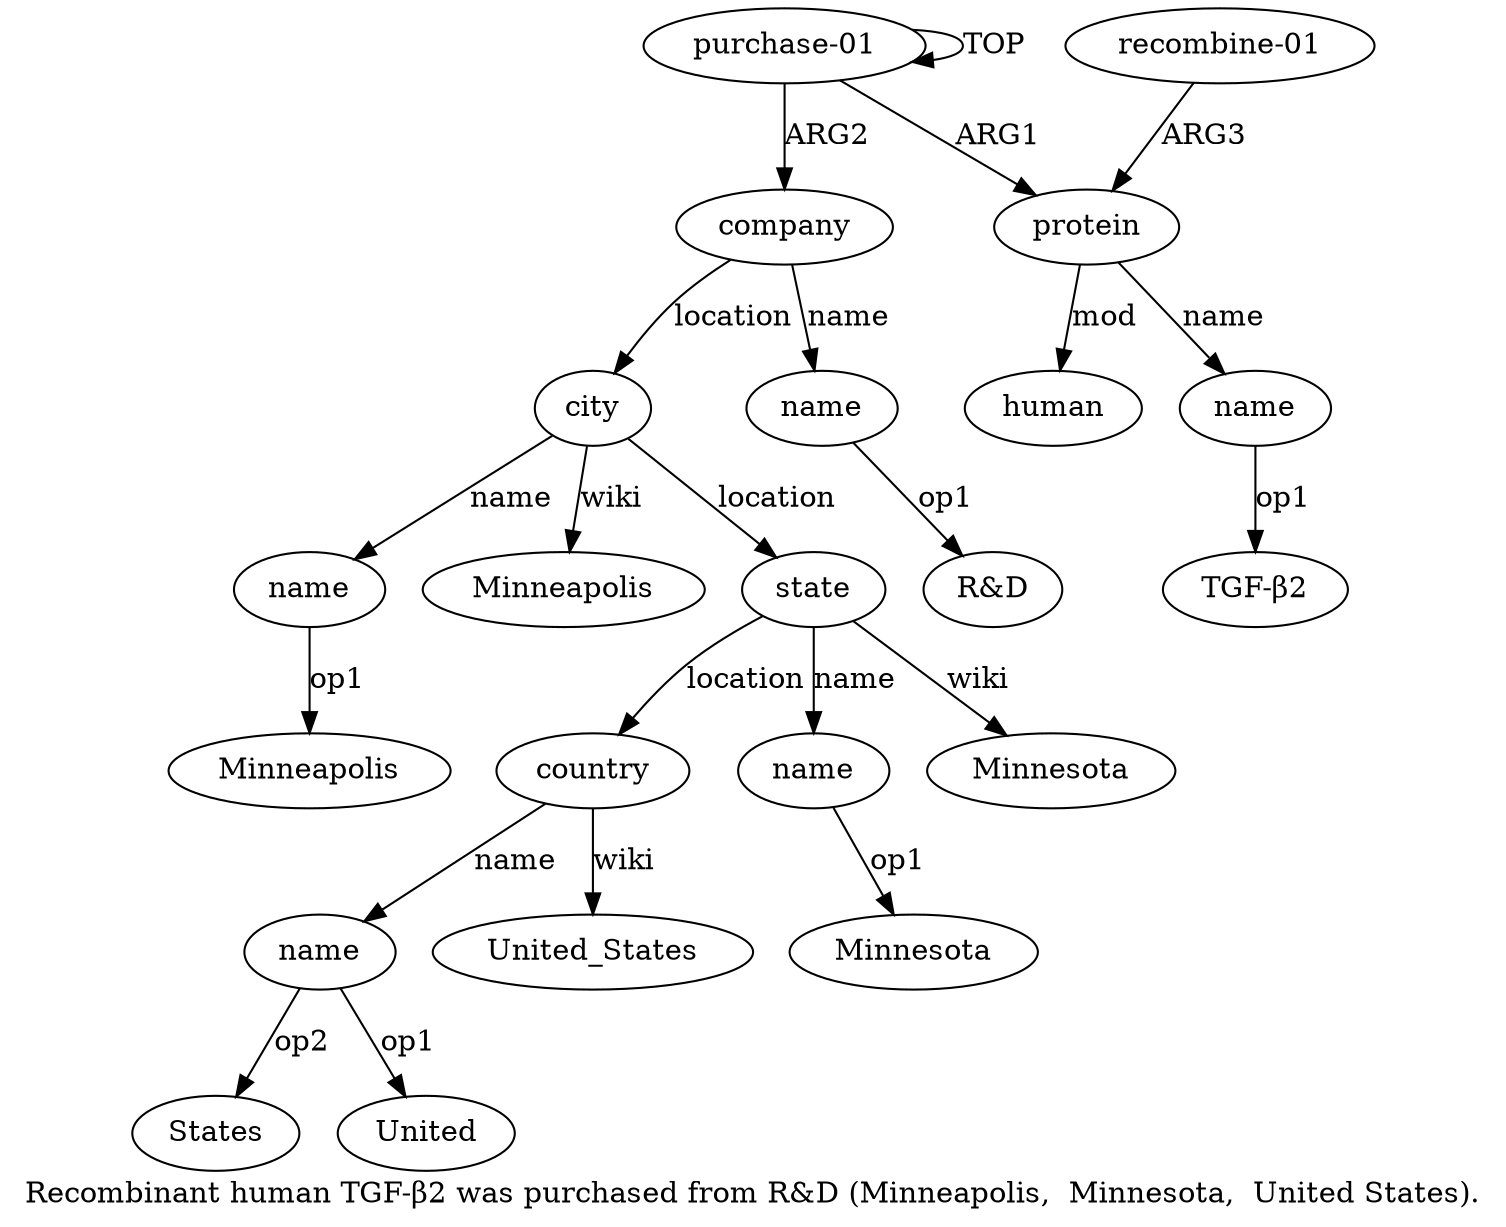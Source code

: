 digraph  {
	graph [label="Recombinant human TGF-β2 was purchased from R&D (Minneapolis,  Minnesota,  United States)."];
	node [label="\N"];
	"a8 Minneapolis"	 [color=black,
		gold_ind=-1,
		gold_label=Minneapolis,
		label=Minneapolis,
		test_ind=-1,
		test_label=Minneapolis];
	"a11 United_States"	 [color=black,
		gold_ind=-1,
		gold_label=United_States,
		label=United_States,
		test_ind=-1,
		test_label=United_States];
	a7	 [color=black,
		gold_ind=7,
		gold_label=city,
		label=city,
		test_ind=7,
		test_label=city];
	a9	 [color=black,
		gold_ind=9,
		gold_label=state,
		label=state,
		test_ind=9,
		test_label=state];
	a7 -> a9 [key=0,
	color=black,
	gold_label=location,
	label=location,
	test_label=location];
a8 [color=black,
	gold_ind=8,
	gold_label=name,
	label=name,
	test_ind=8,
	test_label=name];
a7 -> a8 [key=0,
color=black,
gold_label=name,
label=name,
test_label=name];
"a7 Minneapolis" [color=black,
gold_ind=-1,
gold_label=Minneapolis,
label=Minneapolis,
test_ind=-1,
test_label=Minneapolis];
a7 -> "a7 Minneapolis" [key=0,
color=black,
gold_label=wiki,
label=wiki,
test_label=wiki];
"a6 R&D" [color=black,
gold_ind=-1,
gold_label="R&D",
label="R&D",
test_ind=-1,
test_label="R&D"];
"a10 Minnesota" [color=black,
gold_ind=-1,
gold_label=Minnesota,
label=Minnesota,
test_ind=-1,
test_label=Minnesota];
"a12 States" [color=black,
gold_ind=-1,
gold_label=States,
label=States,
test_ind=-1,
test_label=States];
"a9 Minnesota" [color=black,
gold_ind=-1,
gold_label=Minnesota,
label=Minnesota,
test_ind=-1,
test_label=Minnesota];
"a12 United" [color=black,
gold_ind=-1,
gold_label=United,
label=United,
test_ind=-1,
test_label=United];
a11 [color=black,
gold_ind=11,
gold_label=country,
label=country,
test_ind=11,
test_label=country];
a11 -> "a11 United_States" [key=0,
color=black,
gold_label=wiki,
label=wiki,
test_label=wiki];
a12 [color=black,
gold_ind=12,
gold_label=name,
label=name,
test_ind=12,
test_label=name];
a11 -> a12 [key=0,
color=black,
gold_label=name,
label=name,
test_label=name];
a10 [color=black,
gold_ind=10,
gold_label=name,
label=name,
test_ind=10,
test_label=name];
a10 -> "a10 Minnesota" [key=0,
color=black,
gold_label=op1,
label=op1,
test_label=op1];
a12 -> "a12 States" [key=0,
color=black,
gold_label=op2,
label=op2,
test_label=op2];
a12 -> "a12 United" [key=0,
color=black,
gold_label=op1,
label=op1,
test_label=op1];
a1 [color=black,
gold_ind=1,
gold_label=protein,
label=protein,
test_ind=1,
test_label=protein];
a3 [color=black,
gold_ind=3,
gold_label=human,
label=human,
test_ind=3,
test_label=human];
a1 -> a3 [key=0,
color=black,
gold_label=mod,
label=mod,
test_label=mod];
a2 [color=black,
gold_ind=2,
gold_label=name,
label=name,
test_ind=2,
test_label=name];
a1 -> a2 [key=0,
color=black,
gold_label=name,
label=name,
test_label=name];
a0 [color=black,
gold_ind=0,
gold_label="purchase-01",
label="purchase-01",
test_ind=0,
test_label="purchase-01"];
a0 -> a1 [key=0,
color=black,
gold_label=ARG1,
label=ARG1,
test_label=ARG1];
a0 -> a0 [key=0,
color=black,
gold_label=TOP,
label=TOP,
test_label=TOP];
a5 [color=black,
gold_ind=5,
gold_label=company,
label=company,
test_ind=5,
test_label=company];
a0 -> a5 [key=0,
color=black,
gold_label=ARG2,
label=ARG2,
test_label=ARG2];
"a2 TGF-β2" [color=black,
gold_ind=-1,
gold_label="TGF-β2",
label="TGF-β2",
test_ind=-1,
test_label="TGF-β2"];
a2 -> "a2 TGF-β2" [key=0,
color=black,
gold_label=op1,
label=op1,
test_label=op1];
a5 -> a7 [key=0,
color=black,
gold_label=location,
label=location,
test_label=location];
a6 [color=black,
gold_ind=6,
gold_label=name,
label=name,
test_ind=6,
test_label=name];
a5 -> a6 [key=0,
color=black,
gold_label=name,
label=name,
test_label=name];
a4 [color=black,
gold_ind=4,
gold_label="recombine-01",
label="recombine-01",
test_ind=4,
test_label="recombine-01"];
a4 -> a1 [key=0,
color=black,
gold_label=ARG3,
label=ARG3,
test_label=ARG3];
a6 -> "a6 R&D" [key=0,
color=black,
gold_label=op1,
label=op1,
test_label=op1];
a9 -> "a9 Minnesota" [key=0,
color=black,
gold_label=wiki,
label=wiki,
test_label=wiki];
a9 -> a11 [key=0,
color=black,
gold_label=location,
label=location,
test_label=location];
a9 -> a10 [key=0,
color=black,
gold_label=name,
label=name,
test_label=name];
a8 -> "a8 Minneapolis" [key=0,
color=black,
gold_label=op1,
label=op1,
test_label=op1];
}
